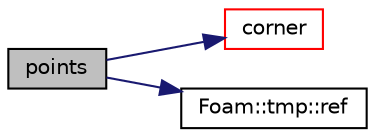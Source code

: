 digraph "points"
{
  bgcolor="transparent";
  edge [fontname="Helvetica",fontsize="10",labelfontname="Helvetica",labelfontsize="10"];
  node [fontname="Helvetica",fontsize="10",shape=record];
  rankdir="LR";
  Node37 [label="points",height=0.2,width=0.4,color="black", fillcolor="grey75", style="filled", fontcolor="black"];
  Node37 -> Node38 [color="midnightblue",fontsize="10",style="solid",fontname="Helvetica"];
  Node38 [label="corner",height=0.2,width=0.4,color="red",URL="$a28773.html#a7758c34aa85ed8e9e9acf17cc63e4f6e",tooltip="Corner point given octant. "];
  Node37 -> Node41 [color="midnightblue",fontsize="10",style="solid",fontname="Helvetica"];
  Node41 [label="Foam::tmp::ref",height=0.2,width=0.4,color="black",URL="$a27077.html#aeaf81e641282874cef07f5b808efc83b",tooltip="Return non-const reference or generate a fatal error. "];
}
